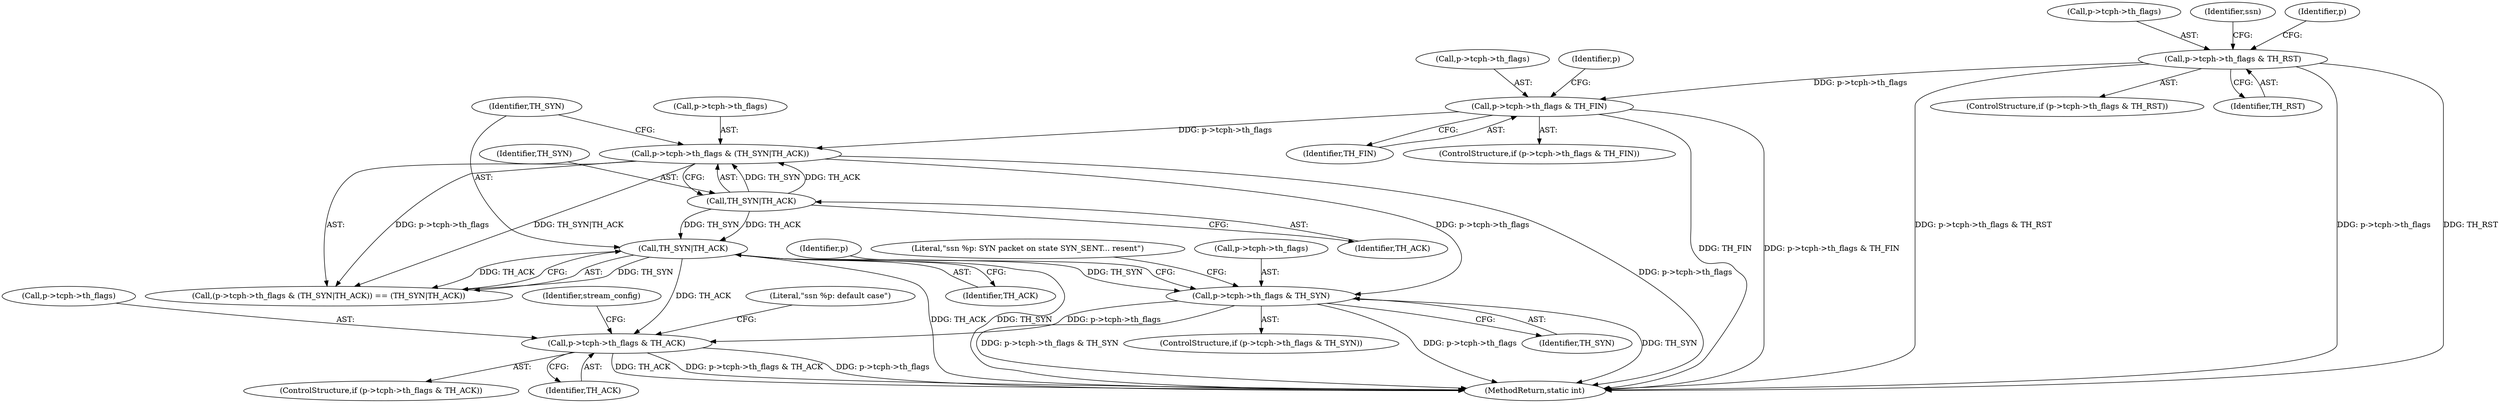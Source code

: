 digraph "0_suricata_843d0b7a10bb45627f94764a6c5d468a24143345_1@pointer" {
"1000870" [label="(Call,p->tcph->th_flags & TH_ACK)"];
"1000658" [label="(Call,p->tcph->th_flags & TH_SYN)"];
"1000240" [label="(Call,p->tcph->th_flags & (TH_SYN|TH_ACK))"];
"1000229" [label="(Call,p->tcph->th_flags & TH_FIN)"];
"1000147" [label="(Call,p->tcph->th_flags & TH_RST)"];
"1000246" [label="(Call,TH_SYN|TH_ACK)"];
"1000249" [label="(Call,TH_SYN|TH_ACK)"];
"1001128" [label="(MethodReturn,static int)"];
"1000239" [label="(Call,(p->tcph->th_flags & (TH_SYN|TH_ACK)) == (TH_SYN|TH_ACK))"];
"1000146" [label="(ControlStructure,if (p->tcph->th_flags & TH_RST))"];
"1000235" [label="(Identifier,TH_FIN)"];
"1000657" [label="(ControlStructure,if (p->tcph->th_flags & TH_SYN))"];
"1000248" [label="(Identifier,TH_ACK)"];
"1000251" [label="(Identifier,TH_ACK)"];
"1000249" [label="(Call,TH_SYN|TH_ACK)"];
"1000148" [label="(Call,p->tcph->th_flags)"];
"1000246" [label="(Call,TH_SYN|TH_ACK)"];
"1000153" [label="(Identifier,TH_RST)"];
"1000240" [label="(Call,p->tcph->th_flags & (TH_SYN|TH_ACK))"];
"1000147" [label="(Call,p->tcph->th_flags & TH_RST)"];
"1000228" [label="(ControlStructure,if (p->tcph->th_flags & TH_FIN))"];
"1000230" [label="(Call,p->tcph->th_flags)"];
"1000229" [label="(Call,p->tcph->th_flags & TH_FIN)"];
"1000158" [label="(Identifier,ssn)"];
"1000241" [label="(Call,p->tcph->th_flags)"];
"1000232" [label="(Identifier,p)"];
"1000873" [label="(Identifier,p)"];
"1000667" [label="(Literal,\"ssn %p: SYN packet on state SYN_SENT... resent\")"];
"1000871" [label="(Call,p->tcph->th_flags)"];
"1000243" [label="(Identifier,p)"];
"1000658" [label="(Call,p->tcph->th_flags & TH_SYN)"];
"1000869" [label="(ControlStructure,if (p->tcph->th_flags & TH_ACK))"];
"1000250" [label="(Identifier,TH_SYN)"];
"1000247" [label="(Identifier,TH_SYN)"];
"1000870" [label="(Call,p->tcph->th_flags & TH_ACK)"];
"1000881" [label="(Identifier,stream_config)"];
"1000876" [label="(Identifier,TH_ACK)"];
"1000664" [label="(Identifier,TH_SYN)"];
"1000659" [label="(Call,p->tcph->th_flags)"];
"1001124" [label="(Literal,\"ssn %p: default case\")"];
"1000870" -> "1000869"  [label="AST: "];
"1000870" -> "1000876"  [label="CFG: "];
"1000871" -> "1000870"  [label="AST: "];
"1000876" -> "1000870"  [label="AST: "];
"1000881" -> "1000870"  [label="CFG: "];
"1001124" -> "1000870"  [label="CFG: "];
"1000870" -> "1001128"  [label="DDG: p->tcph->th_flags & TH_ACK"];
"1000870" -> "1001128"  [label="DDG: p->tcph->th_flags"];
"1000870" -> "1001128"  [label="DDG: TH_ACK"];
"1000658" -> "1000870"  [label="DDG: p->tcph->th_flags"];
"1000249" -> "1000870"  [label="DDG: TH_ACK"];
"1000658" -> "1000657"  [label="AST: "];
"1000658" -> "1000664"  [label="CFG: "];
"1000659" -> "1000658"  [label="AST: "];
"1000664" -> "1000658"  [label="AST: "];
"1000667" -> "1000658"  [label="CFG: "];
"1000873" -> "1000658"  [label="CFG: "];
"1000658" -> "1001128"  [label="DDG: TH_SYN"];
"1000658" -> "1001128"  [label="DDG: p->tcph->th_flags & TH_SYN"];
"1000658" -> "1001128"  [label="DDG: p->tcph->th_flags"];
"1000240" -> "1000658"  [label="DDG: p->tcph->th_flags"];
"1000249" -> "1000658"  [label="DDG: TH_SYN"];
"1000240" -> "1000239"  [label="AST: "];
"1000240" -> "1000246"  [label="CFG: "];
"1000241" -> "1000240"  [label="AST: "];
"1000246" -> "1000240"  [label="AST: "];
"1000250" -> "1000240"  [label="CFG: "];
"1000240" -> "1001128"  [label="DDG: p->tcph->th_flags"];
"1000240" -> "1000239"  [label="DDG: p->tcph->th_flags"];
"1000240" -> "1000239"  [label="DDG: TH_SYN|TH_ACK"];
"1000229" -> "1000240"  [label="DDG: p->tcph->th_flags"];
"1000246" -> "1000240"  [label="DDG: TH_SYN"];
"1000246" -> "1000240"  [label="DDG: TH_ACK"];
"1000229" -> "1000228"  [label="AST: "];
"1000229" -> "1000235"  [label="CFG: "];
"1000230" -> "1000229"  [label="AST: "];
"1000235" -> "1000229"  [label="AST: "];
"1000243" -> "1000229"  [label="CFG: "];
"1000229" -> "1001128"  [label="DDG: TH_FIN"];
"1000229" -> "1001128"  [label="DDG: p->tcph->th_flags & TH_FIN"];
"1000147" -> "1000229"  [label="DDG: p->tcph->th_flags"];
"1000147" -> "1000146"  [label="AST: "];
"1000147" -> "1000153"  [label="CFG: "];
"1000148" -> "1000147"  [label="AST: "];
"1000153" -> "1000147"  [label="AST: "];
"1000158" -> "1000147"  [label="CFG: "];
"1000232" -> "1000147"  [label="CFG: "];
"1000147" -> "1001128"  [label="DDG: p->tcph->th_flags"];
"1000147" -> "1001128"  [label="DDG: TH_RST"];
"1000147" -> "1001128"  [label="DDG: p->tcph->th_flags & TH_RST"];
"1000246" -> "1000248"  [label="CFG: "];
"1000247" -> "1000246"  [label="AST: "];
"1000248" -> "1000246"  [label="AST: "];
"1000246" -> "1000249"  [label="DDG: TH_SYN"];
"1000246" -> "1000249"  [label="DDG: TH_ACK"];
"1000249" -> "1000239"  [label="AST: "];
"1000249" -> "1000251"  [label="CFG: "];
"1000250" -> "1000249"  [label="AST: "];
"1000251" -> "1000249"  [label="AST: "];
"1000239" -> "1000249"  [label="CFG: "];
"1000249" -> "1001128"  [label="DDG: TH_ACK"];
"1000249" -> "1001128"  [label="DDG: TH_SYN"];
"1000249" -> "1000239"  [label="DDG: TH_SYN"];
"1000249" -> "1000239"  [label="DDG: TH_ACK"];
}
